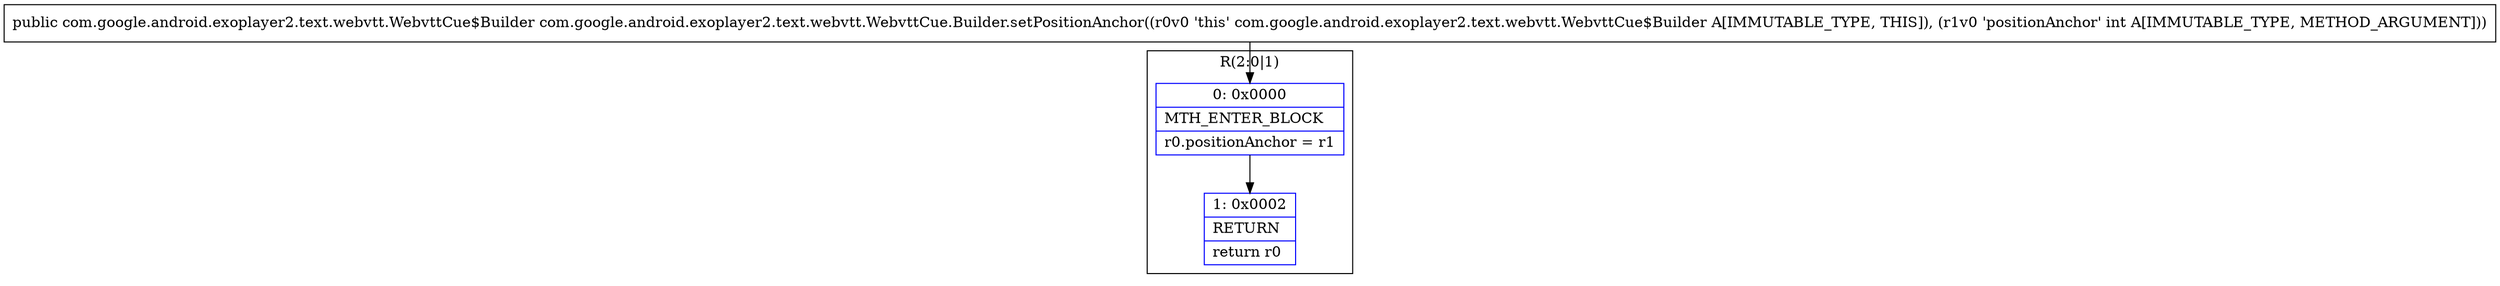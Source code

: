 digraph "CFG forcom.google.android.exoplayer2.text.webvtt.WebvttCue.Builder.setPositionAnchor(I)Lcom\/google\/android\/exoplayer2\/text\/webvtt\/WebvttCue$Builder;" {
subgraph cluster_Region_1152397334 {
label = "R(2:0|1)";
node [shape=record,color=blue];
Node_0 [shape=record,label="{0\:\ 0x0000|MTH_ENTER_BLOCK\l|r0.positionAnchor = r1\l}"];
Node_1 [shape=record,label="{1\:\ 0x0002|RETURN\l|return r0\l}"];
}
MethodNode[shape=record,label="{public com.google.android.exoplayer2.text.webvtt.WebvttCue$Builder com.google.android.exoplayer2.text.webvtt.WebvttCue.Builder.setPositionAnchor((r0v0 'this' com.google.android.exoplayer2.text.webvtt.WebvttCue$Builder A[IMMUTABLE_TYPE, THIS]), (r1v0 'positionAnchor' int A[IMMUTABLE_TYPE, METHOD_ARGUMENT])) }"];
MethodNode -> Node_0;
Node_0 -> Node_1;
}

